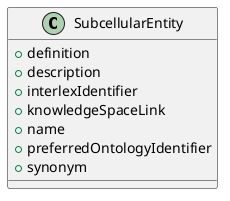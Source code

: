 @startuml
class SubcellularEntity {
+definition
+description
+interlexIdentifier
+knowledgeSpaceLink
+name
+preferredOntologyIdentifier
+synonym

}

@enduml